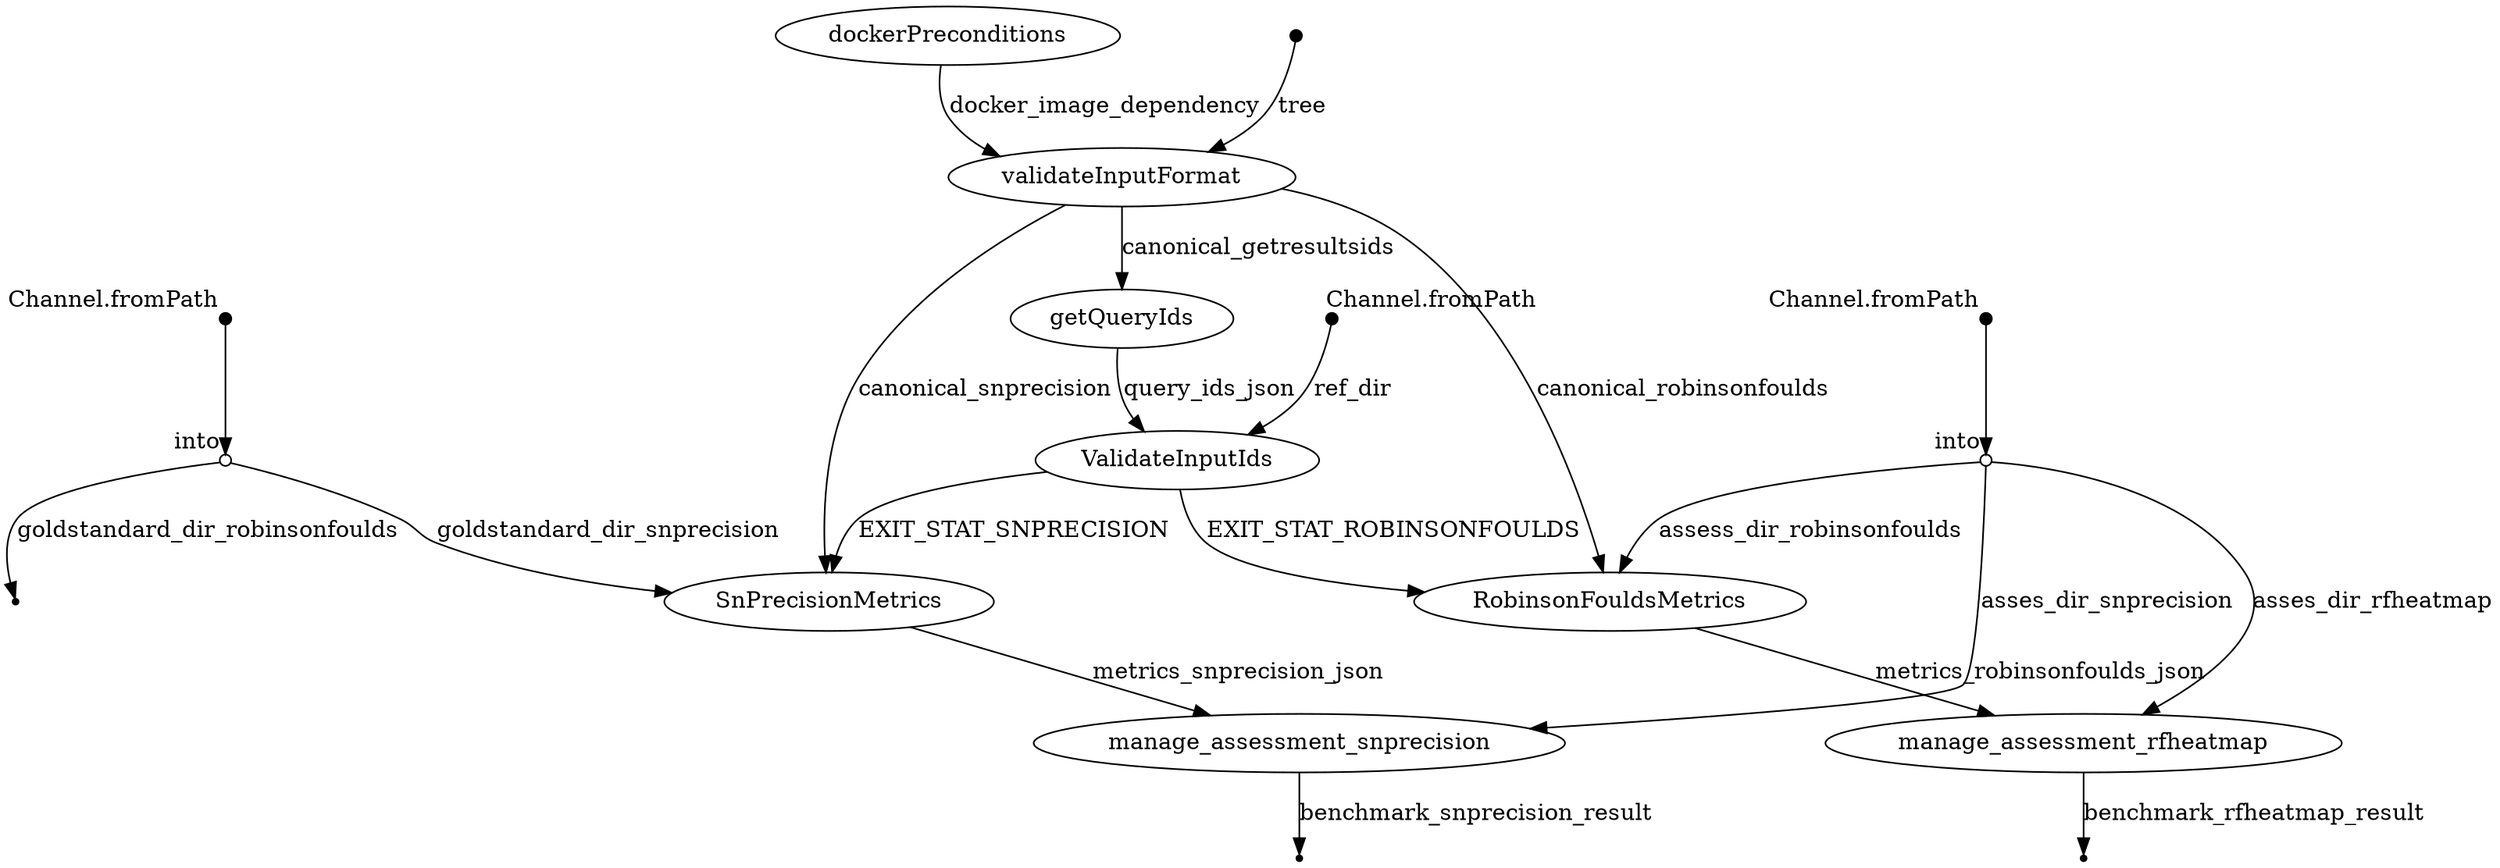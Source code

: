 digraph "DAG" {
p0 [shape=point,label="",fixedsize=true,width=0.1,xlabel="Channel.fromPath"];
p1 [shape=circle,label="",fixedsize=true,width=0.1,xlabel="into"];
p0 -> p1;

p1 [shape=circle,label="",fixedsize=true,width=0.1,xlabel="into"];
p2 [shape=point];
p1 -> p2 [label="goldstandard_dir_robinsonfoulds"];

p1 [shape=circle,label="",fixedsize=true,width=0.1,xlabel="into"];
p12 [label="SnPrecisionMetrics"];
p1 -> p12 [label="goldstandard_dir_snprecision"];

p3 [shape=point,label="",fixedsize=true,width=0.1,xlabel="Channel.fromPath"];
p10 [label="ValidateInputIds"];
p3 -> p10 [label="ref_dir"];

p4 [shape=point,label="",fixedsize=true,width=0.1,xlabel="Channel.fromPath"];
p5 [shape=circle,label="",fixedsize=true,width=0.1,xlabel="into"];
p4 -> p5;

p5 [shape=circle,label="",fixedsize=true,width=0.1,xlabel="into"];
p15 [label="manage_assessment_rfheatmap"];
p5 -> p15 [label="asses_dir_rfheatmap"];

p5 [shape=circle,label="",fixedsize=true,width=0.1,xlabel="into"];
p13 [label="manage_assessment_snprecision"];
p5 -> p13 [label="asses_dir_snprecision"];

p5 [shape=circle,label="",fixedsize=true,width=0.1,xlabel="into"];
p11 [label="RobinsonFouldsMetrics"];
p5 -> p11 [label="assess_dir_robinsonfoulds"];

p6 [label="dockerPreconditions"];
p8 [label="validateInputFormat"];
p6 -> p8 [label="docker_image_dependency"];

p7 [shape=point,label="",fixedsize=true,width=0.1];
p8 [label="validateInputFormat"];
p7 -> p8 [label="tree"];

p8 [label="validateInputFormat"];
p9 [label="getQueryIds"];
p8 -> p9 [label="canonical_getresultsids"];

p8 [label="validateInputFormat"];
p11 [label="RobinsonFouldsMetrics"];
p8 -> p11 [label="canonical_robinsonfoulds"];

p8 [label="validateInputFormat"];
p12 [label="SnPrecisionMetrics"];
p8 -> p12 [label="canonical_snprecision"];

p9 [label="getQueryIds"];
p10 [label="ValidateInputIds"];
p9 -> p10 [label="query_ids_json"];

p10 [label="ValidateInputIds"];
p11 [label="RobinsonFouldsMetrics"];
p10 -> p11 [label="EXIT_STAT_ROBINSONFOULDS"];

p10 [label="ValidateInputIds"];
p12 [label="SnPrecisionMetrics"];
p10 -> p12 [label="EXIT_STAT_SNPRECISION"];

p11 [label="RobinsonFouldsMetrics"];
p15 [label="manage_assessment_rfheatmap"];
p11 -> p15 [label="metrics_robinsonfoulds_json"];

p12 [label="SnPrecisionMetrics"];
p13 [label="manage_assessment_snprecision"];
p12 -> p13 [label="metrics_snprecision_json"];

p13 [label="manage_assessment_snprecision"];
p14 [shape=point];
p13 -> p14 [label="benchmark_snprecision_result"];

p15 [label="manage_assessment_rfheatmap"];
p16 [shape=point];
p15 -> p16 [label="benchmark_rfheatmap_result"];

}
